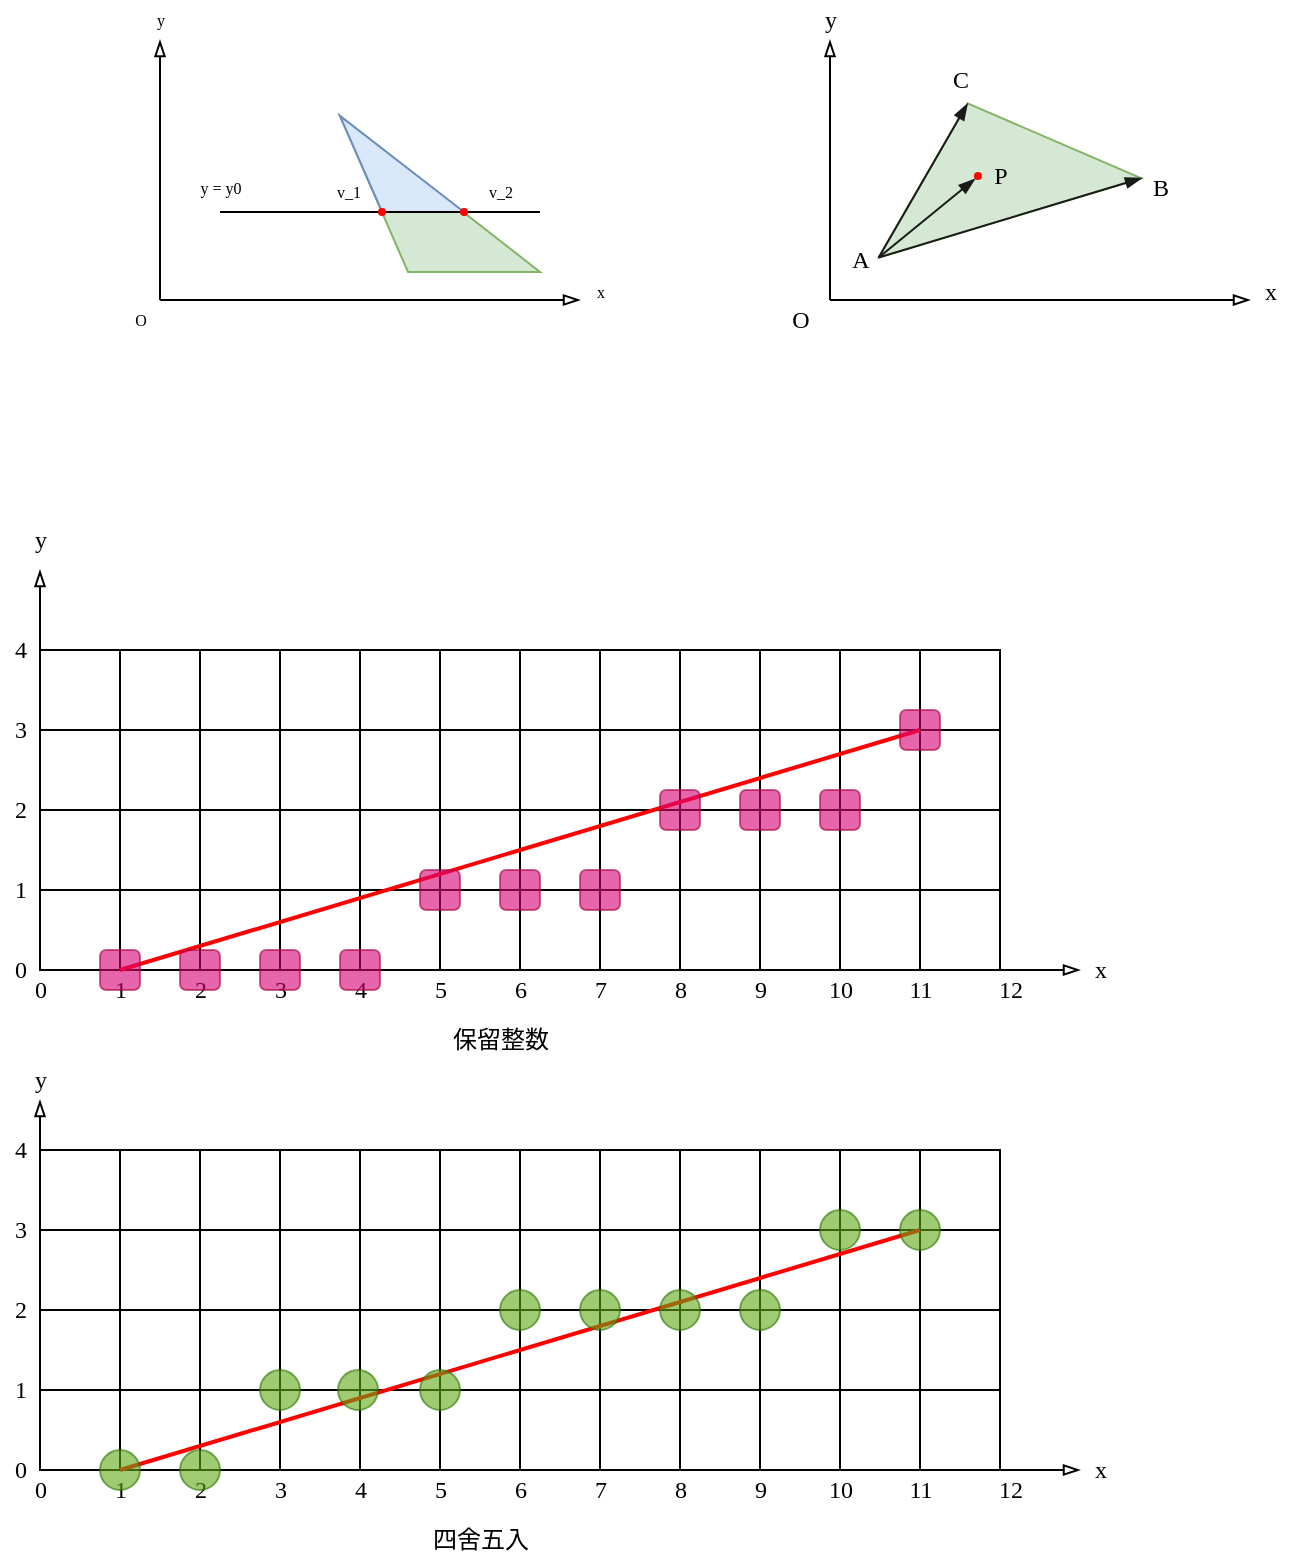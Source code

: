 <mxfile version="14.1.8" type="device" pages="2"><diagram id="iIREDCOypyTF5KgDYUrz" name="第 1 页"><mxGraphModel dx="768" dy="482" grid="1" gridSize="10" guides="1" tooltips="1" connect="1" arrows="1" fold="1" page="1" pageScale="1" pageWidth="827" pageHeight="1169" math="0" shadow="0"><root><mxCell id="0"/><mxCell id="1" parent="0"/><mxCell id="meL81CKymh58Bztj-EX2-3" value="v_1" style="text;html=1;align=center;verticalAlign=middle;resizable=0;points=[];autosize=1;fontFamily=Lucida Console;fontSize=8;" parent="1" vertex="1"><mxGeometry x="239" y="335.96" width="30" height="20" as="geometry"/></mxCell><mxCell id="meL81CKymh58Bztj-EX2-4" value="v_2" style="text;html=1;align=center;verticalAlign=middle;resizable=0;points=[];autosize=1;fontFamily=Lucida Console;fontSize=8;" parent="1" vertex="1"><mxGeometry x="315" y="335.96" width="30" height="20" as="geometry"/></mxCell><mxCell id="meL81CKymh58Bztj-EX2-5" value="y = y0" style="text;html=1;align=center;verticalAlign=middle;resizable=0;points=[];autosize=1;fontFamily=Lucida Console;fontSize=8;" parent="1" vertex="1"><mxGeometry x="170" y="333.96" width="40" height="20" as="geometry"/></mxCell><mxCell id="meL81CKymh58Bztj-EX2-6" value="" style="endArrow=blockThin;html=1;fontFamily=Lucida Console;endFill=0;" parent="1" edge="1"><mxGeometry width="50" height="50" relative="1" as="geometry"><mxPoint x="160" y="400" as="sourcePoint"/><mxPoint x="160" y="270" as="targetPoint"/></mxGeometry></mxCell><mxCell id="meL81CKymh58Bztj-EX2-7" value="" style="endArrow=blockThin;html=1;fontFamily=Lucida Console;endFill=0;" parent="1" edge="1"><mxGeometry width="50" height="50" relative="1" as="geometry"><mxPoint x="160" y="400" as="sourcePoint"/><mxPoint x="370" y="400" as="targetPoint"/></mxGeometry></mxCell><mxCell id="meL81CKymh58Bztj-EX2-8" value="x" style="text;html=1;align=center;verticalAlign=middle;resizable=0;points=[];autosize=1;fontFamily=Lucida Console;fontSize=8;" parent="1" vertex="1"><mxGeometry x="370" y="385.96" width="20" height="20" as="geometry"/></mxCell><mxCell id="meL81CKymh58Bztj-EX2-9" value="y" style="text;html=1;align=center;verticalAlign=middle;resizable=0;points=[];autosize=1;fontFamily=Lucida Console;fontSize=8;" parent="1" vertex="1"><mxGeometry x="150" y="250" width="20" height="20" as="geometry"/></mxCell><mxCell id="meL81CKymh58Bztj-EX2-10" value="O" style="text;html=1;align=center;verticalAlign=middle;resizable=0;points=[];autosize=1;fontFamily=Lucida Console;fontSize=8;" parent="1" vertex="1"><mxGeometry x="140" y="400" width="20" height="20" as="geometry"/></mxCell><mxCell id="meL81CKymh58Bztj-EX2-15" value="" style="verticalLabelPosition=bottom;verticalAlign=top;html=1;shape=mxgraph.basic.obtuse_triangle;dx=0.34;fillColor=#d5e8d4;fontFamily=Lucida Console;strokeColor=#82b366;" parent="1" vertex="1"><mxGeometry x="250" y="307.96" width="100" height="78" as="geometry"/></mxCell><mxCell id="meL81CKymh58Bztj-EX2-14" value="" style="verticalLabelPosition=bottom;verticalAlign=top;html=1;shape=mxgraph.basic.obtuse_triangle;dx=0.34;fillColor=#dae8fc;fontFamily=Lucida Console;strokeColor=#6c8ebf;" parent="1" vertex="1"><mxGeometry x="250" y="307.96" width="62" height="48" as="geometry"/></mxCell><mxCell id="meL81CKymh58Bztj-EX2-2" value="" style="endArrow=none;html=1;fontFamily=Lucida Console;" parent="1" edge="1"><mxGeometry width="50" height="50" relative="1" as="geometry"><mxPoint x="190" y="355.96" as="sourcePoint"/><mxPoint x="350" y="355.96" as="targetPoint"/></mxGeometry></mxCell><mxCell id="meL81CKymh58Bztj-EX2-11" value="" style="ellipse;whiteSpace=wrap;html=1;aspect=fixed;fontFamily=Lucida Console;strokeColor=none;fillColor=#FF0000;" parent="1" vertex="1"><mxGeometry x="269" y="353.96" width="4" height="4" as="geometry"/></mxCell><mxCell id="meL81CKymh58Bztj-EX2-13" value="" style="ellipse;whiteSpace=wrap;html=1;aspect=fixed;fontFamily=Lucida Console;strokeColor=none;fillColor=#FF0000;" parent="1" vertex="1"><mxGeometry x="310" y="353.96" width="4" height="4" as="geometry"/></mxCell><mxCell id="meL81CKymh58Bztj-EX2-17" value="" style="rounded=0;whiteSpace=wrap;html=1;fontFamily=Lucida Console;fontSize=8;" parent="1" vertex="1"><mxGeometry x="180" y="575" width="40" height="40" as="geometry"/></mxCell><mxCell id="meL81CKymh58Bztj-EX2-18" value="" style="rounded=0;whiteSpace=wrap;html=1;fontFamily=Lucida Console;fontSize=8;" parent="1" vertex="1"><mxGeometry x="220" y="575" width="40" height="40" as="geometry"/></mxCell><mxCell id="meL81CKymh58Bztj-EX2-19" value="" style="rounded=0;whiteSpace=wrap;html=1;fontFamily=Lucida Console;fontSize=8;" parent="1" vertex="1"><mxGeometry x="260" y="575" width="40" height="40" as="geometry"/></mxCell><mxCell id="meL81CKymh58Bztj-EX2-20" value="" style="rounded=0;whiteSpace=wrap;html=1;fontFamily=Lucida Console;fontSize=8;" parent="1" vertex="1"><mxGeometry x="300" y="575" width="40" height="40" as="geometry"/></mxCell><mxCell id="meL81CKymh58Bztj-EX2-21" value="" style="rounded=0;whiteSpace=wrap;html=1;fontFamily=Lucida Console;fontSize=8;" parent="1" vertex="1"><mxGeometry x="180" y="615" width="40" height="40" as="geometry"/></mxCell><mxCell id="meL81CKymh58Bztj-EX2-22" value="" style="rounded=0;whiteSpace=wrap;html=1;fontFamily=Lucida Console;fontSize=8;" parent="1" vertex="1"><mxGeometry x="220" y="615" width="40" height="40" as="geometry"/></mxCell><mxCell id="meL81CKymh58Bztj-EX2-23" value="" style="rounded=0;whiteSpace=wrap;html=1;fontFamily=Lucida Console;fontSize=8;" parent="1" vertex="1"><mxGeometry x="260" y="615" width="40" height="40" as="geometry"/></mxCell><mxCell id="meL81CKymh58Bztj-EX2-24" value="" style="rounded=0;whiteSpace=wrap;html=1;fontFamily=Lucida Console;fontSize=8;" parent="1" vertex="1"><mxGeometry x="300" y="615" width="40" height="40" as="geometry"/></mxCell><mxCell id="meL81CKymh58Bztj-EX2-25" value="" style="rounded=0;whiteSpace=wrap;html=1;fontFamily=Lucida Console;fontSize=8;" parent="1" vertex="1"><mxGeometry x="340" y="575" width="40" height="40" as="geometry"/></mxCell><mxCell id="meL81CKymh58Bztj-EX2-26" value="" style="rounded=0;whiteSpace=wrap;html=1;fontFamily=Lucida Console;fontSize=8;" parent="1" vertex="1"><mxGeometry x="380" y="575" width="40" height="40" as="geometry"/></mxCell><mxCell id="meL81CKymh58Bztj-EX2-27" value="" style="rounded=0;whiteSpace=wrap;html=1;fontFamily=Lucida Console;fontSize=8;" parent="1" vertex="1"><mxGeometry x="420" y="575" width="40" height="40" as="geometry"/></mxCell><mxCell id="meL81CKymh58Bztj-EX2-28" value="" style="rounded=0;whiteSpace=wrap;html=1;fontFamily=Lucida Console;fontSize=8;" parent="1" vertex="1"><mxGeometry x="460" y="575" width="40" height="40" as="geometry"/></mxCell><mxCell id="meL81CKymh58Bztj-EX2-29" value="" style="rounded=0;whiteSpace=wrap;html=1;fontFamily=Lucida Console;fontSize=8;" parent="1" vertex="1"><mxGeometry x="340" y="615" width="40" height="40" as="geometry"/></mxCell><mxCell id="meL81CKymh58Bztj-EX2-30" value="" style="rounded=0;whiteSpace=wrap;html=1;fontFamily=Lucida Console;fontSize=8;" parent="1" vertex="1"><mxGeometry x="380" y="615" width="40" height="40" as="geometry"/></mxCell><mxCell id="meL81CKymh58Bztj-EX2-31" value="" style="rounded=0;whiteSpace=wrap;html=1;fontFamily=Lucida Console;fontSize=8;" parent="1" vertex="1"><mxGeometry x="420" y="615" width="40" height="40" as="geometry"/></mxCell><mxCell id="meL81CKymh58Bztj-EX2-32" value="" style="rounded=0;whiteSpace=wrap;html=1;fontFamily=Lucida Console;fontSize=8;" parent="1" vertex="1"><mxGeometry x="460" y="615" width="40" height="40" as="geometry"/></mxCell><mxCell id="meL81CKymh58Bztj-EX2-33" value="" style="rounded=0;whiteSpace=wrap;html=1;fontFamily=Lucida Console;fontSize=8;" parent="1" vertex="1"><mxGeometry x="180" y="655" width="40" height="40" as="geometry"/></mxCell><mxCell id="meL81CKymh58Bztj-EX2-34" value="" style="rounded=0;whiteSpace=wrap;html=1;fontFamily=Lucida Console;fontSize=8;" parent="1" vertex="1"><mxGeometry x="220" y="655" width="40" height="40" as="geometry"/></mxCell><mxCell id="meL81CKymh58Bztj-EX2-35" value="" style="rounded=0;whiteSpace=wrap;html=1;fontFamily=Lucida Console;fontSize=8;" parent="1" vertex="1"><mxGeometry x="260" y="655" width="40" height="40" as="geometry"/></mxCell><mxCell id="meL81CKymh58Bztj-EX2-36" value="" style="rounded=0;whiteSpace=wrap;html=1;fontFamily=Lucida Console;fontSize=8;" parent="1" vertex="1"><mxGeometry x="300" y="655" width="40" height="40" as="geometry"/></mxCell><mxCell id="meL81CKymh58Bztj-EX2-37" value="" style="rounded=0;whiteSpace=wrap;html=1;fontFamily=Lucida Console;fontSize=8;direction=south;" parent="1" vertex="1"><mxGeometry x="180" y="695" width="40" height="40" as="geometry"/></mxCell><mxCell id="meL81CKymh58Bztj-EX2-38" value="" style="rounded=0;whiteSpace=wrap;html=1;fontFamily=Lucida Console;fontSize=8;" parent="1" vertex="1"><mxGeometry x="220" y="695" width="40" height="40" as="geometry"/></mxCell><mxCell id="meL81CKymh58Bztj-EX2-39" value="" style="rounded=0;whiteSpace=wrap;html=1;fontFamily=Lucida Console;fontSize=8;" parent="1" vertex="1"><mxGeometry x="260" y="695" width="40" height="40" as="geometry"/></mxCell><mxCell id="meL81CKymh58Bztj-EX2-40" value="" style="rounded=0;whiteSpace=wrap;html=1;fontFamily=Lucida Console;fontSize=8;" parent="1" vertex="1"><mxGeometry x="300" y="695" width="40" height="40" as="geometry"/></mxCell><mxCell id="meL81CKymh58Bztj-EX2-41" value="" style="rounded=0;whiteSpace=wrap;html=1;fontFamily=Lucida Console;fontSize=8;" parent="1" vertex="1"><mxGeometry x="340" y="655" width="40" height="40" as="geometry"/></mxCell><mxCell id="meL81CKymh58Bztj-EX2-42" value="" style="rounded=0;whiteSpace=wrap;html=1;fontFamily=Lucida Console;fontSize=8;" parent="1" vertex="1"><mxGeometry x="380" y="655" width="40" height="40" as="geometry"/></mxCell><mxCell id="meL81CKymh58Bztj-EX2-43" value="" style="rounded=0;whiteSpace=wrap;html=1;fontFamily=Lucida Console;fontSize=8;" parent="1" vertex="1"><mxGeometry x="420" y="655" width="40" height="40" as="geometry"/></mxCell><mxCell id="meL81CKymh58Bztj-EX2-44" value="" style="rounded=0;whiteSpace=wrap;html=1;fontFamily=Lucida Console;fontSize=8;" parent="1" vertex="1"><mxGeometry x="460" y="655" width="40" height="40" as="geometry"/></mxCell><mxCell id="meL81CKymh58Bztj-EX2-45" value="" style="rounded=0;whiteSpace=wrap;html=1;fontFamily=Lucida Console;fontSize=8;" parent="1" vertex="1"><mxGeometry x="340" y="695" width="40" height="40" as="geometry"/></mxCell><mxCell id="meL81CKymh58Bztj-EX2-46" value="" style="rounded=0;whiteSpace=wrap;html=1;fontFamily=Lucida Console;fontSize=8;" parent="1" vertex="1"><mxGeometry x="380" y="695" width="40" height="40" as="geometry"/></mxCell><mxCell id="meL81CKymh58Bztj-EX2-47" value="" style="rounded=0;whiteSpace=wrap;html=1;fontFamily=Lucida Console;fontSize=8;" parent="1" vertex="1"><mxGeometry x="420" y="695" width="40" height="40" as="geometry"/></mxCell><mxCell id="meL81CKymh58Bztj-EX2-48" value="" style="rounded=0;whiteSpace=wrap;html=1;fontFamily=Lucida Console;fontSize=8;" parent="1" vertex="1"><mxGeometry x="460" y="695" width="40" height="40" as="geometry"/></mxCell><mxCell id="meL81CKymh58Bztj-EX2-49" value="" style="rounded=0;whiteSpace=wrap;html=1;fontFamily=Lucida Console;fontSize=8;" parent="1" vertex="1"><mxGeometry x="100" y="575" width="40" height="40" as="geometry"/></mxCell><mxCell id="meL81CKymh58Bztj-EX2-50" value="" style="rounded=0;whiteSpace=wrap;html=1;fontFamily=Lucida Console;fontSize=8;" parent="1" vertex="1"><mxGeometry x="140" y="575" width="40" height="40" as="geometry"/></mxCell><mxCell id="meL81CKymh58Bztj-EX2-51" value="" style="rounded=0;whiteSpace=wrap;html=1;fontFamily=Lucida Console;fontSize=8;" parent="1" vertex="1"><mxGeometry x="100" y="615" width="40" height="40" as="geometry"/></mxCell><mxCell id="meL81CKymh58Bztj-EX2-52" value="" style="rounded=0;whiteSpace=wrap;html=1;fontFamily=Lucida Console;fontSize=8;" parent="1" vertex="1"><mxGeometry x="140" y="615" width="40" height="40" as="geometry"/></mxCell><mxCell id="meL81CKymh58Bztj-EX2-53" value="" style="rounded=0;whiteSpace=wrap;html=1;fontFamily=Lucida Console;fontSize=8;" parent="1" vertex="1"><mxGeometry x="100" y="655" width="40" height="40" as="geometry"/></mxCell><mxCell id="meL81CKymh58Bztj-EX2-54" value="" style="rounded=0;whiteSpace=wrap;html=1;fontFamily=Lucida Console;fontSize=8;" parent="1" vertex="1"><mxGeometry x="140" y="655" width="40" height="40" as="geometry"/></mxCell><mxCell id="meL81CKymh58Bztj-EX2-55" value="" style="rounded=0;whiteSpace=wrap;html=1;fontFamily=Lucida Console;fontSize=8;" parent="1" vertex="1"><mxGeometry x="100" y="695" width="40" height="40" as="geometry"/></mxCell><mxCell id="meL81CKymh58Bztj-EX2-56" value="" style="rounded=0;whiteSpace=wrap;html=1;fontFamily=Lucida Console;fontSize=8;" parent="1" vertex="1"><mxGeometry x="140" y="695" width="40" height="40" as="geometry"/></mxCell><mxCell id="meL81CKymh58Bztj-EX2-57" value="" style="rounded=0;whiteSpace=wrap;html=1;fontFamily=Lucida Console;fontSize=8;" parent="1" vertex="1"><mxGeometry x="500" y="575" width="40" height="40" as="geometry"/></mxCell><mxCell id="meL81CKymh58Bztj-EX2-58" value="" style="rounded=0;whiteSpace=wrap;html=1;fontFamily=Lucida Console;fontSize=8;" parent="1" vertex="1"><mxGeometry x="540" y="575" width="40" height="40" as="geometry"/></mxCell><mxCell id="meL81CKymh58Bztj-EX2-59" value="" style="rounded=0;whiteSpace=wrap;html=1;fontFamily=Lucida Console;fontSize=8;" parent="1" vertex="1"><mxGeometry x="500" y="615" width="40" height="40" as="geometry"/></mxCell><mxCell id="meL81CKymh58Bztj-EX2-60" value="" style="rounded=0;whiteSpace=wrap;html=1;fontFamily=Lucida Console;fontSize=8;" parent="1" vertex="1"><mxGeometry x="540" y="615" width="40" height="40" as="geometry"/></mxCell><mxCell id="meL81CKymh58Bztj-EX2-61" value="" style="rounded=0;whiteSpace=wrap;html=1;fontFamily=Lucida Console;fontSize=8;" parent="1" vertex="1"><mxGeometry x="500" y="655" width="40" height="40" as="geometry"/></mxCell><mxCell id="meL81CKymh58Bztj-EX2-62" value="" style="rounded=0;whiteSpace=wrap;html=1;fontFamily=Lucida Console;fontSize=8;" parent="1" vertex="1"><mxGeometry x="540" y="655" width="40" height="40" as="geometry"/></mxCell><mxCell id="meL81CKymh58Bztj-EX2-63" value="" style="rounded=0;whiteSpace=wrap;html=1;fontFamily=Lucida Console;fontSize=8;" parent="1" vertex="1"><mxGeometry x="500" y="695" width="40" height="40" as="geometry"/></mxCell><mxCell id="meL81CKymh58Bztj-EX2-64" value="" style="rounded=0;whiteSpace=wrap;html=1;fontFamily=Lucida Console;fontSize=8;" parent="1" vertex="1"><mxGeometry x="540" y="695" width="40" height="40" as="geometry"/></mxCell><mxCell id="meL81CKymh58Bztj-EX2-16" value="" style="endArrow=none;html=1;fontFamily=Lucida Console;fontSize=8;exitX=0;exitY=1;exitDx=0;exitDy=0;entryX=1;entryY=1;entryDx=0;entryDy=0;strokeColor=#FF0000;strokeWidth=2;" parent="1" source="meL81CKymh58Bztj-EX2-56" target="meL81CKymh58Bztj-EX2-57" edge="1"><mxGeometry width="50" height="50" relative="1" as="geometry"><mxPoint x="150" y="705" as="sourcePoint"/><mxPoint x="527" y="605" as="targetPoint"/></mxGeometry></mxCell><mxCell id="meL81CKymh58Bztj-EX2-65" value="" style="endArrow=blockThin;html=1;fontFamily=Lucida Console;fontSize=8;exitX=0;exitY=1;exitDx=0;exitDy=0;endFill=0;" parent="1" source="meL81CKymh58Bztj-EX2-64" edge="1"><mxGeometry width="50" height="50" relative="1" as="geometry"><mxPoint x="560" y="775" as="sourcePoint"/><mxPoint x="620" y="735" as="targetPoint"/></mxGeometry></mxCell><mxCell id="meL81CKymh58Bztj-EX2-66" value="" style="endArrow=blockThin;html=1;fontFamily=Lucida Console;fontSize=8;exitX=0;exitY=0;exitDx=0;exitDy=0;endFill=0;" parent="1" source="meL81CKymh58Bztj-EX2-51" edge="1"><mxGeometry width="50" height="50" relative="1" as="geometry"><mxPoint x="50" y="495" as="sourcePoint"/><mxPoint x="100" y="535" as="targetPoint"/></mxGeometry></mxCell><mxCell id="meL81CKymh58Bztj-EX2-67" value="x" style="text;html=1;align=center;verticalAlign=middle;resizable=0;points=[];autosize=1;fontSize=12;fontFamily=Lucida Console;" parent="1" vertex="1"><mxGeometry x="620" y="725" width="20" height="20" as="geometry"/></mxCell><mxCell id="meL81CKymh58Bztj-EX2-68" value="y" style="text;html=1;align=center;verticalAlign=middle;resizable=0;points=[];autosize=1;fontSize=12;fontFamily=Lucida Console;" parent="1" vertex="1"><mxGeometry x="90" y="510" width="20" height="20" as="geometry"/></mxCell><mxCell id="meL81CKymh58Bztj-EX2-70" value="0" style="text;html=1;align=center;verticalAlign=middle;resizable=0;points=[];autosize=1;fontSize=12;fontFamily=Lucida Console;" parent="1" vertex="1"><mxGeometry x="80" y="725" width="20" height="20" as="geometry"/></mxCell><mxCell id="meL81CKymh58Bztj-EX2-71" value="1" style="text;html=1;align=center;verticalAlign=middle;resizable=0;points=[];autosize=1;fontSize=12;fontFamily=Lucida Console;" parent="1" vertex="1"><mxGeometry x="80" y="685" width="20" height="20" as="geometry"/></mxCell><mxCell id="meL81CKymh58Bztj-EX2-72" value="2" style="text;html=1;align=center;verticalAlign=middle;resizable=0;points=[];autosize=1;fontSize=12;fontFamily=Lucida Console;" parent="1" vertex="1"><mxGeometry x="80" y="645" width="20" height="20" as="geometry"/></mxCell><mxCell id="meL81CKymh58Bztj-EX2-73" value="3" style="text;html=1;align=center;verticalAlign=middle;resizable=0;points=[];autosize=1;fontSize=12;fontFamily=Lucida Console;" parent="1" vertex="1"><mxGeometry x="80" y="605" width="20" height="20" as="geometry"/></mxCell><mxCell id="meL81CKymh58Bztj-EX2-74" value="0" style="text;html=1;align=center;verticalAlign=middle;resizable=0;points=[];autosize=1;fontSize=12;fontFamily=Lucida Console;" parent="1" vertex="1"><mxGeometry x="90" y="735" width="20" height="20" as="geometry"/></mxCell><mxCell id="meL81CKymh58Bztj-EX2-75" value="1" style="text;html=1;align=center;verticalAlign=middle;resizable=0;points=[];autosize=1;fontSize=12;fontFamily=Lucida Console;" parent="1" vertex="1"><mxGeometry x="130" y="735" width="20" height="20" as="geometry"/></mxCell><mxCell id="meL81CKymh58Bztj-EX2-76" value="2" style="text;html=1;align=center;verticalAlign=middle;resizable=0;points=[];autosize=1;fontSize=12;fontFamily=Lucida Console;" parent="1" vertex="1"><mxGeometry x="170" y="735" width="20" height="20" as="geometry"/></mxCell><mxCell id="meL81CKymh58Bztj-EX2-77" value="3" style="text;html=1;align=center;verticalAlign=middle;resizable=0;points=[];autosize=1;fontSize=12;fontFamily=Lucida Console;" parent="1" vertex="1"><mxGeometry x="210" y="735" width="20" height="20" as="geometry"/></mxCell><mxCell id="meL81CKymh58Bztj-EX2-78" value="4" style="text;html=1;align=center;verticalAlign=middle;resizable=0;points=[];autosize=1;fontSize=12;fontFamily=Lucida Console;" parent="1" vertex="1"><mxGeometry x="250" y="735" width="20" height="20" as="geometry"/></mxCell><mxCell id="meL81CKymh58Bztj-EX2-79" value="5" style="text;html=1;align=center;verticalAlign=middle;resizable=0;points=[];autosize=1;fontSize=12;fontFamily=Lucida Console;" parent="1" vertex="1"><mxGeometry x="290" y="735" width="20" height="20" as="geometry"/></mxCell><mxCell id="meL81CKymh58Bztj-EX2-80" value="6" style="text;html=1;align=center;verticalAlign=middle;resizable=0;points=[];autosize=1;fontSize=12;fontFamily=Lucida Console;" parent="1" vertex="1"><mxGeometry x="330" y="735" width="20" height="20" as="geometry"/></mxCell><mxCell id="meL81CKymh58Bztj-EX2-81" value="7" style="text;html=1;align=center;verticalAlign=middle;resizable=0;points=[];autosize=1;fontSize=12;fontFamily=Lucida Console;" parent="1" vertex="1"><mxGeometry x="370" y="735" width="20" height="20" as="geometry"/></mxCell><mxCell id="meL81CKymh58Bztj-EX2-82" value="8" style="text;html=1;align=center;verticalAlign=middle;resizable=0;points=[];autosize=1;fontSize=12;fontFamily=Lucida Console;" parent="1" vertex="1"><mxGeometry x="410" y="735" width="20" height="20" as="geometry"/></mxCell><mxCell id="meL81CKymh58Bztj-EX2-83" value="9" style="text;html=1;align=center;verticalAlign=middle;resizable=0;points=[];autosize=1;fontSize=12;fontFamily=Lucida Console;" parent="1" vertex="1"><mxGeometry x="450" y="735" width="20" height="20" as="geometry"/></mxCell><mxCell id="meL81CKymh58Bztj-EX2-84" value="10" style="text;html=1;align=center;verticalAlign=middle;resizable=0;points=[];autosize=1;fontSize=12;fontFamily=Lucida Console;" parent="1" vertex="1"><mxGeometry x="485" y="735" width="30" height="20" as="geometry"/></mxCell><mxCell id="meL81CKymh58Bztj-EX2-85" value="11" style="text;html=1;align=center;verticalAlign=middle;resizable=0;points=[];autosize=1;fontSize=12;fontFamily=Lucida Console;" parent="1" vertex="1"><mxGeometry x="525" y="735" width="30" height="20" as="geometry"/></mxCell><mxCell id="meL81CKymh58Bztj-EX2-86" value="4" style="text;html=1;align=center;verticalAlign=middle;resizable=0;points=[];autosize=1;fontSize=12;fontFamily=Lucida Console;" parent="1" vertex="1"><mxGeometry x="80" y="565" width="20" height="20" as="geometry"/></mxCell><mxCell id="meL81CKymh58Bztj-EX2-87" value="12" style="text;html=1;align=center;verticalAlign=middle;resizable=0;points=[];autosize=1;fontSize=12;fontFamily=Lucida Console;" parent="1" vertex="1"><mxGeometry x="570" y="735" width="30" height="20" as="geometry"/></mxCell><mxCell id="meL81CKymh58Bztj-EX2-88" value="" style="rounded=1;whiteSpace=wrap;html=1;fontFamily=Lucida Console;fontSize=12;strokeColor=#A50040;fillColor=#d80073;opacity=60;fontColor=#ffffff;" parent="1" vertex="1"><mxGeometry x="130" y="725" width="20" height="20" as="geometry"/></mxCell><mxCell id="meL81CKymh58Bztj-EX2-90" value="" style="rounded=1;whiteSpace=wrap;html=1;fontFamily=Lucida Console;fontSize=12;strokeColor=#A50040;fillColor=#d80073;opacity=60;fontColor=#ffffff;" parent="1" vertex="1"><mxGeometry x="170" y="725" width="20" height="20" as="geometry"/></mxCell><mxCell id="meL81CKymh58Bztj-EX2-91" value="" style="rounded=1;whiteSpace=wrap;html=1;fontFamily=Lucida Console;fontSize=12;strokeColor=#A50040;fillColor=#d80073;opacity=60;fontColor=#ffffff;" parent="1" vertex="1"><mxGeometry x="210" y="725" width="20" height="20" as="geometry"/></mxCell><mxCell id="meL81CKymh58Bztj-EX2-92" value="" style="rounded=1;whiteSpace=wrap;html=1;fontFamily=Lucida Console;fontSize=12;strokeColor=#A50040;fillColor=#d80073;opacity=60;fontColor=#ffffff;" parent="1" vertex="1"><mxGeometry x="250" y="725" width="20" height="20" as="geometry"/></mxCell><mxCell id="meL81CKymh58Bztj-EX2-93" value="" style="rounded=1;whiteSpace=wrap;html=1;fontFamily=Lucida Console;fontSize=12;strokeColor=#A50040;fillColor=#d80073;opacity=60;fontColor=#ffffff;" parent="1" vertex="1"><mxGeometry x="290" y="685" width="20" height="20" as="geometry"/></mxCell><mxCell id="meL81CKymh58Bztj-EX2-94" value="" style="rounded=1;whiteSpace=wrap;html=1;fontFamily=Lucida Console;fontSize=12;strokeColor=#A50040;fillColor=#d80073;opacity=60;fontColor=#ffffff;" parent="1" vertex="1"><mxGeometry x="330" y="685" width="20" height="20" as="geometry"/></mxCell><mxCell id="meL81CKymh58Bztj-EX2-95" value="" style="rounded=1;whiteSpace=wrap;html=1;fontFamily=Lucida Console;fontSize=12;strokeColor=#A50040;fillColor=#d80073;opacity=60;fontColor=#ffffff;" parent="1" vertex="1"><mxGeometry x="370" y="685" width="20" height="20" as="geometry"/></mxCell><mxCell id="meL81CKymh58Bztj-EX2-96" value="" style="rounded=1;whiteSpace=wrap;html=1;fontFamily=Lucida Console;fontSize=12;strokeColor=#A50040;fillColor=#d80073;opacity=60;fontColor=#ffffff;" parent="1" vertex="1"><mxGeometry x="410" y="645" width="20" height="20" as="geometry"/></mxCell><mxCell id="meL81CKymh58Bztj-EX2-99" value="" style="rounded=1;whiteSpace=wrap;html=1;fontFamily=Lucida Console;fontSize=12;strokeColor=#A50040;fillColor=#d80073;opacity=60;fontColor=#ffffff;" parent="1" vertex="1"><mxGeometry x="450" y="645" width="20" height="20" as="geometry"/></mxCell><mxCell id="meL81CKymh58Bztj-EX2-100" value="" style="rounded=1;whiteSpace=wrap;html=1;fontFamily=Lucida Console;fontSize=12;strokeColor=#A50040;fillColor=#d80073;opacity=60;fontColor=#ffffff;" parent="1" vertex="1"><mxGeometry x="490" y="645" width="20" height="20" as="geometry"/></mxCell><mxCell id="meL81CKymh58Bztj-EX2-101" value="" style="rounded=1;whiteSpace=wrap;html=1;fontFamily=Lucida Console;fontSize=12;strokeColor=#A50040;fillColor=#d80073;opacity=60;fontColor=#ffffff;" parent="1" vertex="1"><mxGeometry x="530" y="605" width="20" height="20" as="geometry"/></mxCell><mxCell id="N-dq6pMKJvXi1fBO7ZyM-47" value="" style="rounded=0;whiteSpace=wrap;html=1;fontFamily=Lucida Console;fontSize=8;" parent="1" vertex="1"><mxGeometry x="180" y="825" width="40" height="40" as="geometry"/></mxCell><mxCell id="N-dq6pMKJvXi1fBO7ZyM-48" value="" style="rounded=0;whiteSpace=wrap;html=1;fontFamily=Lucida Console;fontSize=8;" parent="1" vertex="1"><mxGeometry x="220" y="825" width="40" height="40" as="geometry"/></mxCell><mxCell id="N-dq6pMKJvXi1fBO7ZyM-49" value="" style="rounded=0;whiteSpace=wrap;html=1;fontFamily=Lucida Console;fontSize=8;" parent="1" vertex="1"><mxGeometry x="260" y="825" width="40" height="40" as="geometry"/></mxCell><mxCell id="N-dq6pMKJvXi1fBO7ZyM-50" value="" style="rounded=0;whiteSpace=wrap;html=1;fontFamily=Lucida Console;fontSize=8;" parent="1" vertex="1"><mxGeometry x="300" y="825" width="40" height="40" as="geometry"/></mxCell><mxCell id="N-dq6pMKJvXi1fBO7ZyM-51" value="" style="rounded=0;whiteSpace=wrap;html=1;fontFamily=Lucida Console;fontSize=8;" parent="1" vertex="1"><mxGeometry x="180" y="865" width="40" height="40" as="geometry"/></mxCell><mxCell id="N-dq6pMKJvXi1fBO7ZyM-52" value="" style="rounded=0;whiteSpace=wrap;html=1;fontFamily=Lucida Console;fontSize=8;" parent="1" vertex="1"><mxGeometry x="220" y="865" width="40" height="40" as="geometry"/></mxCell><mxCell id="N-dq6pMKJvXi1fBO7ZyM-53" value="" style="rounded=0;whiteSpace=wrap;html=1;fontFamily=Lucida Console;fontSize=8;" parent="1" vertex="1"><mxGeometry x="260" y="865" width="40" height="40" as="geometry"/></mxCell><mxCell id="N-dq6pMKJvXi1fBO7ZyM-54" value="" style="rounded=0;whiteSpace=wrap;html=1;fontFamily=Lucida Console;fontSize=8;" parent="1" vertex="1"><mxGeometry x="300" y="865" width="40" height="40" as="geometry"/></mxCell><mxCell id="N-dq6pMKJvXi1fBO7ZyM-55" value="" style="rounded=0;whiteSpace=wrap;html=1;fontFamily=Lucida Console;fontSize=8;" parent="1" vertex="1"><mxGeometry x="340" y="825" width="40" height="40" as="geometry"/></mxCell><mxCell id="N-dq6pMKJvXi1fBO7ZyM-56" value="" style="rounded=0;whiteSpace=wrap;html=1;fontFamily=Lucida Console;fontSize=8;" parent="1" vertex="1"><mxGeometry x="380" y="825" width="40" height="40" as="geometry"/></mxCell><mxCell id="N-dq6pMKJvXi1fBO7ZyM-57" value="" style="rounded=0;whiteSpace=wrap;html=1;fontFamily=Lucida Console;fontSize=8;" parent="1" vertex="1"><mxGeometry x="420" y="825" width="40" height="40" as="geometry"/></mxCell><mxCell id="N-dq6pMKJvXi1fBO7ZyM-58" value="" style="rounded=0;whiteSpace=wrap;html=1;fontFamily=Lucida Console;fontSize=8;" parent="1" vertex="1"><mxGeometry x="460" y="825" width="40" height="40" as="geometry"/></mxCell><mxCell id="N-dq6pMKJvXi1fBO7ZyM-59" value="" style="rounded=0;whiteSpace=wrap;html=1;fontFamily=Lucida Console;fontSize=8;" parent="1" vertex="1"><mxGeometry x="340" y="865" width="40" height="40" as="geometry"/></mxCell><mxCell id="N-dq6pMKJvXi1fBO7ZyM-60" value="" style="rounded=0;whiteSpace=wrap;html=1;fontFamily=Lucida Console;fontSize=8;" parent="1" vertex="1"><mxGeometry x="380" y="865" width="40" height="40" as="geometry"/></mxCell><mxCell id="N-dq6pMKJvXi1fBO7ZyM-61" value="" style="rounded=0;whiteSpace=wrap;html=1;fontFamily=Lucida Console;fontSize=8;" parent="1" vertex="1"><mxGeometry x="420" y="865" width="40" height="40" as="geometry"/></mxCell><mxCell id="N-dq6pMKJvXi1fBO7ZyM-62" value="" style="rounded=0;whiteSpace=wrap;html=1;fontFamily=Lucida Console;fontSize=8;" parent="1" vertex="1"><mxGeometry x="460" y="865" width="40" height="40" as="geometry"/></mxCell><mxCell id="N-dq6pMKJvXi1fBO7ZyM-63" value="" style="rounded=0;whiteSpace=wrap;html=1;fontFamily=Lucida Console;fontSize=8;" parent="1" vertex="1"><mxGeometry x="180" y="905" width="40" height="40" as="geometry"/></mxCell><mxCell id="N-dq6pMKJvXi1fBO7ZyM-64" value="" style="rounded=0;whiteSpace=wrap;html=1;fontFamily=Lucida Console;fontSize=8;" parent="1" vertex="1"><mxGeometry x="220" y="905" width="40" height="40" as="geometry"/></mxCell><mxCell id="N-dq6pMKJvXi1fBO7ZyM-65" value="" style="rounded=0;whiteSpace=wrap;html=1;fontFamily=Lucida Console;fontSize=8;" parent="1" vertex="1"><mxGeometry x="260" y="905" width="40" height="40" as="geometry"/></mxCell><mxCell id="N-dq6pMKJvXi1fBO7ZyM-66" value="" style="rounded=0;whiteSpace=wrap;html=1;fontFamily=Lucida Console;fontSize=8;" parent="1" vertex="1"><mxGeometry x="300" y="905" width="40" height="40" as="geometry"/></mxCell><mxCell id="N-dq6pMKJvXi1fBO7ZyM-67" value="" style="rounded=0;whiteSpace=wrap;html=1;fontFamily=Lucida Console;fontSize=8;" parent="1" vertex="1"><mxGeometry x="180" y="945" width="40" height="40" as="geometry"/></mxCell><mxCell id="N-dq6pMKJvXi1fBO7ZyM-68" value="" style="rounded=0;whiteSpace=wrap;html=1;fontFamily=Lucida Console;fontSize=8;" parent="1" vertex="1"><mxGeometry x="220" y="945" width="40" height="40" as="geometry"/></mxCell><mxCell id="N-dq6pMKJvXi1fBO7ZyM-69" value="" style="rounded=0;whiteSpace=wrap;html=1;fontFamily=Lucida Console;fontSize=8;" parent="1" vertex="1"><mxGeometry x="260" y="945" width="40" height="40" as="geometry"/></mxCell><mxCell id="N-dq6pMKJvXi1fBO7ZyM-70" value="" style="rounded=0;whiteSpace=wrap;html=1;fontFamily=Lucida Console;fontSize=8;" parent="1" vertex="1"><mxGeometry x="300" y="945" width="40" height="40" as="geometry"/></mxCell><mxCell id="N-dq6pMKJvXi1fBO7ZyM-71" value="" style="rounded=0;whiteSpace=wrap;html=1;fontFamily=Lucida Console;fontSize=8;" parent="1" vertex="1"><mxGeometry x="340" y="905" width="40" height="40" as="geometry"/></mxCell><mxCell id="N-dq6pMKJvXi1fBO7ZyM-72" value="" style="rounded=0;whiteSpace=wrap;html=1;fontFamily=Lucida Console;fontSize=8;" parent="1" vertex="1"><mxGeometry x="380" y="905" width="40" height="40" as="geometry"/></mxCell><mxCell id="N-dq6pMKJvXi1fBO7ZyM-73" value="" style="rounded=0;whiteSpace=wrap;html=1;fontFamily=Lucida Console;fontSize=8;" parent="1" vertex="1"><mxGeometry x="420" y="905" width="40" height="40" as="geometry"/></mxCell><mxCell id="N-dq6pMKJvXi1fBO7ZyM-74" value="" style="rounded=0;whiteSpace=wrap;html=1;fontFamily=Lucida Console;fontSize=8;" parent="1" vertex="1"><mxGeometry x="460" y="905" width="40" height="40" as="geometry"/></mxCell><mxCell id="N-dq6pMKJvXi1fBO7ZyM-75" value="" style="rounded=0;whiteSpace=wrap;html=1;fontFamily=Lucida Console;fontSize=8;" parent="1" vertex="1"><mxGeometry x="340" y="945" width="40" height="40" as="geometry"/></mxCell><mxCell id="N-dq6pMKJvXi1fBO7ZyM-76" value="" style="rounded=0;whiteSpace=wrap;html=1;fontFamily=Lucida Console;fontSize=8;" parent="1" vertex="1"><mxGeometry x="380" y="945" width="40" height="40" as="geometry"/></mxCell><mxCell id="N-dq6pMKJvXi1fBO7ZyM-77" value="" style="rounded=0;whiteSpace=wrap;html=1;fontFamily=Lucida Console;fontSize=8;" parent="1" vertex="1"><mxGeometry x="420" y="945" width="40" height="40" as="geometry"/></mxCell><mxCell id="N-dq6pMKJvXi1fBO7ZyM-78" value="" style="rounded=0;whiteSpace=wrap;html=1;fontFamily=Lucida Console;fontSize=8;" parent="1" vertex="1"><mxGeometry x="460" y="945" width="40" height="40" as="geometry"/></mxCell><mxCell id="N-dq6pMKJvXi1fBO7ZyM-79" value="" style="rounded=0;whiteSpace=wrap;html=1;fontFamily=Lucida Console;fontSize=8;" parent="1" vertex="1"><mxGeometry x="100" y="825" width="40" height="40" as="geometry"/></mxCell><mxCell id="N-dq6pMKJvXi1fBO7ZyM-80" value="" style="rounded=0;whiteSpace=wrap;html=1;fontFamily=Lucida Console;fontSize=8;" parent="1" vertex="1"><mxGeometry x="140" y="825" width="40" height="40" as="geometry"/></mxCell><mxCell id="N-dq6pMKJvXi1fBO7ZyM-81" value="" style="rounded=0;whiteSpace=wrap;html=1;fontFamily=Lucida Console;fontSize=8;" parent="1" vertex="1"><mxGeometry x="100" y="865" width="40" height="40" as="geometry"/></mxCell><mxCell id="N-dq6pMKJvXi1fBO7ZyM-82" value="" style="rounded=0;whiteSpace=wrap;html=1;fontFamily=Lucida Console;fontSize=8;" parent="1" vertex="1"><mxGeometry x="140" y="865" width="40" height="40" as="geometry"/></mxCell><mxCell id="N-dq6pMKJvXi1fBO7ZyM-83" value="" style="rounded=0;whiteSpace=wrap;html=1;fontFamily=Lucida Console;fontSize=8;" parent="1" vertex="1"><mxGeometry x="100" y="905" width="40" height="40" as="geometry"/></mxCell><mxCell id="N-dq6pMKJvXi1fBO7ZyM-84" value="" style="rounded=0;whiteSpace=wrap;html=1;fontFamily=Lucida Console;fontSize=8;" parent="1" vertex="1"><mxGeometry x="140" y="905" width="40" height="40" as="geometry"/></mxCell><mxCell id="N-dq6pMKJvXi1fBO7ZyM-85" value="" style="rounded=0;whiteSpace=wrap;html=1;fontFamily=Lucida Console;fontSize=8;" parent="1" vertex="1"><mxGeometry x="100" y="945" width="40" height="40" as="geometry"/></mxCell><mxCell id="N-dq6pMKJvXi1fBO7ZyM-86" value="" style="rounded=0;whiteSpace=wrap;html=1;fontFamily=Lucida Console;fontSize=8;" parent="1" vertex="1"><mxGeometry x="140" y="945" width="40" height="40" as="geometry"/></mxCell><mxCell id="N-dq6pMKJvXi1fBO7ZyM-87" value="" style="rounded=0;whiteSpace=wrap;html=1;fontFamily=Lucida Console;fontSize=8;" parent="1" vertex="1"><mxGeometry x="500" y="825" width="40" height="40" as="geometry"/></mxCell><mxCell id="N-dq6pMKJvXi1fBO7ZyM-88" value="" style="rounded=0;whiteSpace=wrap;html=1;fontFamily=Lucida Console;fontSize=8;" parent="1" vertex="1"><mxGeometry x="540" y="825" width="40" height="40" as="geometry"/></mxCell><mxCell id="N-dq6pMKJvXi1fBO7ZyM-89" value="" style="rounded=0;whiteSpace=wrap;html=1;fontFamily=Lucida Console;fontSize=8;" parent="1" vertex="1"><mxGeometry x="500" y="865" width="40" height="40" as="geometry"/></mxCell><mxCell id="N-dq6pMKJvXi1fBO7ZyM-90" value="" style="rounded=0;whiteSpace=wrap;html=1;fontFamily=Lucida Console;fontSize=8;" parent="1" vertex="1"><mxGeometry x="540" y="865" width="40" height="40" as="geometry"/></mxCell><mxCell id="N-dq6pMKJvXi1fBO7ZyM-91" value="" style="rounded=0;whiteSpace=wrap;html=1;fontFamily=Lucida Console;fontSize=8;" parent="1" vertex="1"><mxGeometry x="500" y="905" width="40" height="40" as="geometry"/></mxCell><mxCell id="N-dq6pMKJvXi1fBO7ZyM-92" value="" style="rounded=0;whiteSpace=wrap;html=1;fontFamily=Lucida Console;fontSize=8;" parent="1" vertex="1"><mxGeometry x="540" y="905" width="40" height="40" as="geometry"/></mxCell><mxCell id="N-dq6pMKJvXi1fBO7ZyM-93" value="" style="rounded=0;whiteSpace=wrap;html=1;fontFamily=Lucida Console;fontSize=8;" parent="1" vertex="1"><mxGeometry x="500" y="945" width="40" height="40" as="geometry"/></mxCell><mxCell id="N-dq6pMKJvXi1fBO7ZyM-94" value="" style="rounded=0;whiteSpace=wrap;html=1;fontFamily=Lucida Console;fontSize=8;" parent="1" vertex="1"><mxGeometry x="540" y="945" width="40" height="40" as="geometry"/></mxCell><mxCell id="N-dq6pMKJvXi1fBO7ZyM-95" value="" style="endArrow=none;html=1;fontFamily=Lucida Console;fontSize=8;exitX=0;exitY=1;exitDx=0;exitDy=0;entryX=1;entryY=1;entryDx=0;entryDy=0;strokeWidth=2;strokeColor=#FF0000;" parent="1" source="N-dq6pMKJvXi1fBO7ZyM-86" target="N-dq6pMKJvXi1fBO7ZyM-87" edge="1"><mxGeometry width="50" height="50" relative="1" as="geometry"><mxPoint x="150" y="955" as="sourcePoint"/><mxPoint x="527" y="855" as="targetPoint"/></mxGeometry></mxCell><mxCell id="N-dq6pMKJvXi1fBO7ZyM-96" value="" style="endArrow=blockThin;html=1;fontFamily=Lucida Console;fontSize=8;exitX=0;exitY=1;exitDx=0;exitDy=0;endFill=0;" parent="1" source="N-dq6pMKJvXi1fBO7ZyM-94" edge="1"><mxGeometry width="50" height="50" relative="1" as="geometry"><mxPoint x="560" y="1025" as="sourcePoint"/><mxPoint x="620" y="985" as="targetPoint"/></mxGeometry></mxCell><mxCell id="N-dq6pMKJvXi1fBO7ZyM-97" value="" style="endArrow=blockThin;html=1;fontFamily=Lucida Console;fontSize=8;exitX=0;exitY=0;exitDx=0;exitDy=0;endFill=0;" parent="1" source="N-dq6pMKJvXi1fBO7ZyM-81" edge="1"><mxGeometry width="50" height="50" relative="1" as="geometry"><mxPoint x="50" y="745" as="sourcePoint"/><mxPoint x="100" y="800" as="targetPoint"/></mxGeometry></mxCell><mxCell id="N-dq6pMKJvXi1fBO7ZyM-98" value="x" style="text;html=1;align=center;verticalAlign=middle;resizable=0;points=[];autosize=1;fontSize=12;fontFamily=Lucida Console;" parent="1" vertex="1"><mxGeometry x="620" y="975" width="20" height="20" as="geometry"/></mxCell><mxCell id="N-dq6pMKJvXi1fBO7ZyM-99" value="y" style="text;html=1;align=center;verticalAlign=middle;resizable=0;points=[];autosize=1;fontSize=12;fontFamily=Lucida Console;" parent="1" vertex="1"><mxGeometry x="90" y="780" width="20" height="20" as="geometry"/></mxCell><mxCell id="N-dq6pMKJvXi1fBO7ZyM-100" value="0" style="text;html=1;align=center;verticalAlign=middle;resizable=0;points=[];autosize=1;fontSize=12;fontFamily=Lucida Console;" parent="1" vertex="1"><mxGeometry x="80" y="975" width="20" height="20" as="geometry"/></mxCell><mxCell id="N-dq6pMKJvXi1fBO7ZyM-101" value="1" style="text;html=1;align=center;verticalAlign=middle;resizable=0;points=[];autosize=1;fontSize=12;fontFamily=Lucida Console;" parent="1" vertex="1"><mxGeometry x="80" y="935" width="20" height="20" as="geometry"/></mxCell><mxCell id="N-dq6pMKJvXi1fBO7ZyM-102" value="2" style="text;html=1;align=center;verticalAlign=middle;resizable=0;points=[];autosize=1;fontSize=12;fontFamily=Lucida Console;" parent="1" vertex="1"><mxGeometry x="80" y="895" width="20" height="20" as="geometry"/></mxCell><mxCell id="N-dq6pMKJvXi1fBO7ZyM-103" value="3" style="text;html=1;align=center;verticalAlign=middle;resizable=0;points=[];autosize=1;fontSize=12;fontFamily=Lucida Console;" parent="1" vertex="1"><mxGeometry x="80" y="855" width="20" height="20" as="geometry"/></mxCell><mxCell id="N-dq6pMKJvXi1fBO7ZyM-104" value="0" style="text;html=1;align=center;verticalAlign=middle;resizable=0;points=[];autosize=1;fontSize=12;fontFamily=Lucida Console;" parent="1" vertex="1"><mxGeometry x="90" y="985" width="20" height="20" as="geometry"/></mxCell><mxCell id="N-dq6pMKJvXi1fBO7ZyM-105" value="1" style="text;html=1;align=center;verticalAlign=middle;resizable=0;points=[];autosize=1;fontSize=12;fontFamily=Lucida Console;" parent="1" vertex="1"><mxGeometry x="130" y="985" width="20" height="20" as="geometry"/></mxCell><mxCell id="N-dq6pMKJvXi1fBO7ZyM-106" value="2" style="text;html=1;align=center;verticalAlign=middle;resizable=0;points=[];autosize=1;fontSize=12;fontFamily=Lucida Console;" parent="1" vertex="1"><mxGeometry x="170" y="985" width="20" height="20" as="geometry"/></mxCell><mxCell id="N-dq6pMKJvXi1fBO7ZyM-107" value="3" style="text;html=1;align=center;verticalAlign=middle;resizable=0;points=[];autosize=1;fontSize=12;fontFamily=Lucida Console;" parent="1" vertex="1"><mxGeometry x="210" y="985" width="20" height="20" as="geometry"/></mxCell><mxCell id="N-dq6pMKJvXi1fBO7ZyM-108" value="4" style="text;html=1;align=center;verticalAlign=middle;resizable=0;points=[];autosize=1;fontSize=12;fontFamily=Lucida Console;" parent="1" vertex="1"><mxGeometry x="250" y="985" width="20" height="20" as="geometry"/></mxCell><mxCell id="N-dq6pMKJvXi1fBO7ZyM-109" value="5" style="text;html=1;align=center;verticalAlign=middle;resizable=0;points=[];autosize=1;fontSize=12;fontFamily=Lucida Console;" parent="1" vertex="1"><mxGeometry x="290" y="985" width="20" height="20" as="geometry"/></mxCell><mxCell id="N-dq6pMKJvXi1fBO7ZyM-110" value="6" style="text;html=1;align=center;verticalAlign=middle;resizable=0;points=[];autosize=1;fontSize=12;fontFamily=Lucida Console;" parent="1" vertex="1"><mxGeometry x="330" y="985" width="20" height="20" as="geometry"/></mxCell><mxCell id="N-dq6pMKJvXi1fBO7ZyM-111" value="7" style="text;html=1;align=center;verticalAlign=middle;resizable=0;points=[];autosize=1;fontSize=12;fontFamily=Lucida Console;" parent="1" vertex="1"><mxGeometry x="370" y="985" width="20" height="20" as="geometry"/></mxCell><mxCell id="N-dq6pMKJvXi1fBO7ZyM-112" value="8" style="text;html=1;align=center;verticalAlign=middle;resizable=0;points=[];autosize=1;fontSize=12;fontFamily=Lucida Console;" parent="1" vertex="1"><mxGeometry x="410" y="985" width="20" height="20" as="geometry"/></mxCell><mxCell id="N-dq6pMKJvXi1fBO7ZyM-113" value="9" style="text;html=1;align=center;verticalAlign=middle;resizable=0;points=[];autosize=1;fontSize=12;fontFamily=Lucida Console;" parent="1" vertex="1"><mxGeometry x="450" y="985" width="20" height="20" as="geometry"/></mxCell><mxCell id="N-dq6pMKJvXi1fBO7ZyM-114" value="10" style="text;html=1;align=center;verticalAlign=middle;resizable=0;points=[];autosize=1;fontSize=12;fontFamily=Lucida Console;" parent="1" vertex="1"><mxGeometry x="485" y="985" width="30" height="20" as="geometry"/></mxCell><mxCell id="N-dq6pMKJvXi1fBO7ZyM-115" value="11" style="text;html=1;align=center;verticalAlign=middle;resizable=0;points=[];autosize=1;fontSize=12;fontFamily=Lucida Console;" parent="1" vertex="1"><mxGeometry x="525" y="985" width="30" height="20" as="geometry"/></mxCell><mxCell id="N-dq6pMKJvXi1fBO7ZyM-116" value="4" style="text;html=1;align=center;verticalAlign=middle;resizable=0;points=[];autosize=1;fontSize=12;fontFamily=Lucida Console;" parent="1" vertex="1"><mxGeometry x="80" y="815" width="20" height="20" as="geometry"/></mxCell><mxCell id="N-dq6pMKJvXi1fBO7ZyM-117" value="12" style="text;html=1;align=center;verticalAlign=middle;resizable=0;points=[];autosize=1;fontSize=12;fontFamily=Lucida Console;" parent="1" vertex="1"><mxGeometry x="570" y="985" width="30" height="20" as="geometry"/></mxCell><mxCell id="N-dq6pMKJvXi1fBO7ZyM-129" value="" style="ellipse;whiteSpace=wrap;html=1;aspect=fixed;fillColor=#60a917;strokeColor=#2D7600;fontColor=#ffffff;opacity=60;fontFamily=Lucida Console;" parent="1" vertex="1"><mxGeometry x="130" y="975" width="20" height="20" as="geometry"/></mxCell><mxCell id="N-dq6pMKJvXi1fBO7ZyM-130" value="" style="ellipse;whiteSpace=wrap;html=1;aspect=fixed;fillColor=#60a917;strokeColor=#2D7600;fontColor=#ffffff;opacity=60;fontFamily=Lucida Console;" parent="1" vertex="1"><mxGeometry x="170" y="975" width="20" height="20" as="geometry"/></mxCell><mxCell id="N-dq6pMKJvXi1fBO7ZyM-131" value="" style="ellipse;whiteSpace=wrap;html=1;aspect=fixed;fillColor=#60a917;strokeColor=#2D7600;fontColor=#ffffff;opacity=60;fontFamily=Lucida Console;" parent="1" vertex="1"><mxGeometry x="210" y="935" width="20" height="20" as="geometry"/></mxCell><mxCell id="N-dq6pMKJvXi1fBO7ZyM-132" value="" style="ellipse;whiteSpace=wrap;html=1;aspect=fixed;fillColor=#60a917;strokeColor=#2D7600;fontColor=#ffffff;opacity=60;fontFamily=Lucida Console;" parent="1" vertex="1"><mxGeometry x="249" y="935" width="20" height="20" as="geometry"/></mxCell><mxCell id="N-dq6pMKJvXi1fBO7ZyM-133" value="" style="ellipse;whiteSpace=wrap;html=1;aspect=fixed;fillColor=#60a917;strokeColor=#2D7600;fontColor=#ffffff;opacity=60;fontFamily=Lucida Console;" parent="1" vertex="1"><mxGeometry x="290" y="935" width="20" height="20" as="geometry"/></mxCell><mxCell id="N-dq6pMKJvXi1fBO7ZyM-134" value="" style="ellipse;whiteSpace=wrap;html=1;aspect=fixed;fillColor=#60a917;strokeColor=#2D7600;fontColor=#ffffff;opacity=60;fontFamily=Lucida Console;" parent="1" vertex="1"><mxGeometry x="330" y="895" width="20" height="20" as="geometry"/></mxCell><mxCell id="N-dq6pMKJvXi1fBO7ZyM-135" value="" style="ellipse;whiteSpace=wrap;html=1;aspect=fixed;fillColor=#60a917;strokeColor=#2D7600;fontColor=#ffffff;opacity=60;fontFamily=Lucida Console;" parent="1" vertex="1"><mxGeometry x="370" y="895" width="20" height="20" as="geometry"/></mxCell><mxCell id="N-dq6pMKJvXi1fBO7ZyM-136" value="" style="ellipse;whiteSpace=wrap;html=1;aspect=fixed;fillColor=#60a917;strokeColor=#2D7600;fontColor=#ffffff;opacity=60;fontFamily=Lucida Console;" parent="1" vertex="1"><mxGeometry x="410" y="895" width="20" height="20" as="geometry"/></mxCell><mxCell id="N-dq6pMKJvXi1fBO7ZyM-137" value="" style="ellipse;whiteSpace=wrap;html=1;aspect=fixed;fillColor=#60a917;strokeColor=#2D7600;fontColor=#ffffff;opacity=60;fontFamily=Lucida Console;" parent="1" vertex="1"><mxGeometry x="450" y="895" width="20" height="20" as="geometry"/></mxCell><mxCell id="N-dq6pMKJvXi1fBO7ZyM-138" value="" style="ellipse;whiteSpace=wrap;html=1;aspect=fixed;fillColor=#60a917;strokeColor=#2D7600;fontColor=#ffffff;opacity=60;fontFamily=Lucida Console;" parent="1" vertex="1"><mxGeometry x="490" y="855" width="20" height="20" as="geometry"/></mxCell><mxCell id="N-dq6pMKJvXi1fBO7ZyM-139" value="" style="ellipse;whiteSpace=wrap;html=1;aspect=fixed;fillColor=#60a917;strokeColor=#2D7600;fontColor=#ffffff;opacity=60;fontFamily=Lucida Console;" parent="1" vertex="1"><mxGeometry x="530" y="855" width="20" height="20" as="geometry"/></mxCell><mxCell id="N-dq6pMKJvXi1fBO7ZyM-140" value="保留整数" style="text;html=1;align=center;verticalAlign=middle;resizable=0;points=[];autosize=1;fontFamily=Lucida Console;" parent="1" vertex="1"><mxGeometry x="300" y="760" width="60" height="20" as="geometry"/></mxCell><mxCell id="N-dq6pMKJvXi1fBO7ZyM-141" value="四舍五入" style="text;html=1;align=center;verticalAlign=middle;resizable=0;points=[];autosize=1;fontFamily=Lucida Console;" parent="1" vertex="1"><mxGeometry x="290" y="1010" width="60" height="20" as="geometry"/></mxCell><mxCell id="N-dq6pMKJvXi1fBO7ZyM-145" value="" style="endArrow=blockThin;html=1;fontFamily=Lucida Console;endFill=0;" parent="1" edge="1"><mxGeometry width="50" height="50" relative="1" as="geometry"><mxPoint x="495" y="400" as="sourcePoint"/><mxPoint x="495" y="270" as="targetPoint"/></mxGeometry></mxCell><mxCell id="N-dq6pMKJvXi1fBO7ZyM-146" value="" style="endArrow=blockThin;html=1;fontFamily=Lucida Console;endFill=0;" parent="1" edge="1"><mxGeometry width="50" height="50" relative="1" as="geometry"><mxPoint x="495" y="400" as="sourcePoint"/><mxPoint x="705" y="400" as="targetPoint"/></mxGeometry></mxCell><mxCell id="N-dq6pMKJvXi1fBO7ZyM-147" value="x" style="text;html=1;align=center;verticalAlign=middle;resizable=0;points=[];autosize=1;fontFamily=Lucida Console;fontSize=12;" parent="1" vertex="1"><mxGeometry x="705" y="385.96" width="20" height="20" as="geometry"/></mxCell><mxCell id="N-dq6pMKJvXi1fBO7ZyM-148" value="y" style="text;html=1;align=center;verticalAlign=middle;resizable=0;points=[];autosize=1;fontFamily=Lucida Console;fontSize=12;" parent="1" vertex="1"><mxGeometry x="485" y="250" width="20" height="20" as="geometry"/></mxCell><mxCell id="N-dq6pMKJvXi1fBO7ZyM-166" value="" style="verticalLabelPosition=bottom;verticalAlign=top;html=1;shape=mxgraph.basic.obtuse_triangle;dx=0.11;fillColor=#d5e8d4;fontFamily=Lucida Console;strokeColor=#82b366;rotation=120;" parent="1" vertex="1"><mxGeometry x="535" y="312" width="100" height="93.96" as="geometry"/></mxCell><mxCell id="N-dq6pMKJvXi1fBO7ZyM-168" value="" style="endArrow=blockThin;html=1;strokeWidth=1;strokeColor=#1A1A1A;endFill=1;exitX=1;exitY=1;exitDx=0;exitDy=0;exitPerimeter=0;entryX=0;entryY=0;entryDx=11;entryDy=93.96;entryPerimeter=0;fontFamily=Lucida Console;" parent="1" source="N-dq6pMKJvXi1fBO7ZyM-166" target="N-dq6pMKJvXi1fBO7ZyM-166" edge="1"><mxGeometry width="50" height="50" relative="1" as="geometry"><mxPoint x="530" y="455.96" as="sourcePoint"/><mxPoint x="570" y="290" as="targetPoint"/></mxGeometry></mxCell><mxCell id="N-dq6pMKJvXi1fBO7ZyM-169" value="" style="endArrow=blockThin;html=1;strokeWidth=1;strokeColor=#1A1A1A;endFill=1;exitX=1;exitY=1;exitDx=0;exitDy=0;exitPerimeter=0;fontFamily=Lucida Console;" parent="1" source="N-dq6pMKJvXi1fBO7ZyM-166" edge="1"><mxGeometry width="50" height="50" relative="1" as="geometry"><mxPoint x="529.314" y="388.791" as="sourcePoint"/><mxPoint x="651" y="339" as="targetPoint"/></mxGeometry></mxCell><mxCell id="N-dq6pMKJvXi1fBO7ZyM-171" value="O" style="text;html=1;align=center;verticalAlign=middle;resizable=0;points=[];autosize=1;fontFamily=Lucida Console;" parent="1" vertex="1"><mxGeometry x="470" y="400" width="20" height="20" as="geometry"/></mxCell><mxCell id="N-dq6pMKJvXi1fBO7ZyM-172" value="A" style="text;html=1;align=center;verticalAlign=middle;resizable=0;points=[];autosize=1;fontFamily=Lucida Console;" parent="1" vertex="1"><mxGeometry x="500" y="370" width="20" height="20" as="geometry"/></mxCell><mxCell id="N-dq6pMKJvXi1fBO7ZyM-173" value="B" style="text;html=1;align=center;verticalAlign=middle;resizable=0;points=[];autosize=1;fontFamily=Lucida Console;" parent="1" vertex="1"><mxGeometry x="650" y="333.96" width="20" height="20" as="geometry"/></mxCell><mxCell id="N-dq6pMKJvXi1fBO7ZyM-174" value="C" style="text;html=1;align=center;verticalAlign=middle;resizable=0;points=[];autosize=1;fontFamily=Lucida Console;" parent="1" vertex="1"><mxGeometry x="550" y="280" width="20" height="20" as="geometry"/></mxCell><mxCell id="N-dq6pMKJvXi1fBO7ZyM-175" value="" style="ellipse;whiteSpace=wrap;html=1;aspect=fixed;fontFamily=Lucida Console;strokeColor=none;fillColor=#FF0000;" parent="1" vertex="1"><mxGeometry x="567" y="335.96" width="4" height="4" as="geometry"/></mxCell><mxCell id="N-dq6pMKJvXi1fBO7ZyM-176" value="" style="endArrow=blockThin;html=1;strokeWidth=1;strokeColor=#1A1A1A;endFill=1;exitX=1;exitY=1;exitDx=0;exitDy=0;exitPerimeter=0;entryX=0;entryY=1;entryDx=0;entryDy=0;fontFamily=Lucida Console;" parent="1" source="N-dq6pMKJvXi1fBO7ZyM-166" target="N-dq6pMKJvXi1fBO7ZyM-175" edge="1"><mxGeometry width="50" height="50" relative="1" as="geometry"><mxPoint x="529.314" y="388.791" as="sourcePoint"/><mxPoint x="661" y="349" as="targetPoint"/></mxGeometry></mxCell><mxCell id="N-dq6pMKJvXi1fBO7ZyM-177" value="P" style="text;html=1;align=center;verticalAlign=middle;resizable=0;points=[];autosize=1;fontFamily=Lucida Console;" parent="1" vertex="1"><mxGeometry x="570" y="327.96" width="20" height="20" as="geometry"/></mxCell></root></mxGraphModel></diagram><diagram id="6syS_apBn1g_i268BeNT" name="第 2 页"><mxGraphModel dx="447" dy="284" grid="0" gridSize="10" guides="1" tooltips="1" connect="1" arrows="1" fold="1" page="1" pageScale="1" pageWidth="827" pageHeight="1169" math="0" shadow="0"><root><mxCell id="7AX_ZjEfh_a3S9Muvt4a-0"/><mxCell id="7AX_ZjEfh_a3S9Muvt4a-1" parent="7AX_ZjEfh_a3S9Muvt4a-0"/><mxCell id="7AX_ZjEfh_a3S9Muvt4a-5" value="" style="shape=parallelogram;perimeter=parallelogramPerimeter;whiteSpace=wrap;html=1;fixedSize=1;size=30;rotation=25;fontFamily=Lucida Console;fillColor=#fff2cc;strokeColor=#d6b656;" parent="7AX_ZjEfh_a3S9Muvt4a-1" vertex="1"><mxGeometry x="60.0" y="90.67" width="270" height="154.23" as="geometry"/></mxCell><mxCell id="7AX_ZjEfh_a3S9Muvt4a-2" value="" style="endArrow=blockThin;html=1;endFill=0;strokeColor=#ff0000;fontFamily=Lucida Console;" parent="7AX_ZjEfh_a3S9Muvt4a-1" edge="1"><mxGeometry width="50" height="50" relative="1" as="geometry"><mxPoint x="167.93" y="180" as="sourcePoint"/><mxPoint x="277.93" y="230" as="targetPoint"/></mxGeometry></mxCell><mxCell id="7AX_ZjEfh_a3S9Muvt4a-3" value="" style="endArrow=blockThin;html=1;endFill=0;strokeColor=#00ff00;fontFamily=Lucida Console;" parent="7AX_ZjEfh_a3S9Muvt4a-1" edge="1"><mxGeometry width="50" height="50" relative="1" as="geometry"><mxPoint x="167.93" y="180" as="sourcePoint"/><mxPoint x="217.93" y="110" as="targetPoint"/></mxGeometry></mxCell><mxCell id="7AX_ZjEfh_a3S9Muvt4a-6" value="" style="endArrow=blockThin;html=1;endFill=0;strokeColor=#0000ff;fontFamily=Lucida Console;" parent="7AX_ZjEfh_a3S9Muvt4a-1" edge="1"><mxGeometry width="50" height="50" relative="1" as="geometry"><mxPoint x="167.93" y="180" as="sourcePoint"/><mxPoint x="167.93" y="60" as="targetPoint"/></mxGeometry></mxCell><mxCell id="7AX_ZjEfh_a3S9Muvt4a-7" value="x" style="text;html=1;align=center;verticalAlign=middle;resizable=0;points=[];autosize=1;fontFamily=Lucida Console;fontColor=#FF0000;" parent="7AX_ZjEfh_a3S9Muvt4a-1" vertex="1"><mxGeometry x="279.93" y="211" width="17" height="18" as="geometry"/></mxCell><mxCell id="7AX_ZjEfh_a3S9Muvt4a-8" value="" style="endArrow=none;html=1;fontFamily=Lucida Console;strokeColor=#666666;" parent="7AX_ZjEfh_a3S9Muvt4a-1" edge="1"><mxGeometry width="50" height="50" relative="1" as="geometry"><mxPoint x="167.93" y="180" as="sourcePoint"/><mxPoint x="218.93" y="63" as="targetPoint"/></mxGeometry></mxCell><mxCell id="7AX_ZjEfh_a3S9Muvt4a-9" value="" style="ellipse;whiteSpace=wrap;html=1;aspect=fixed;fontFamily=Lucida Console;strokeColor=#b85450;fillColor=#000000;" parent="7AX_ZjEfh_a3S9Muvt4a-1" vertex="1"><mxGeometry x="191.93" y="117" width="4" height="4" as="geometry"/></mxCell><mxCell id="7AX_ZjEfh_a3S9Muvt4a-12" value="&lt;font color=&quot;#00ff00&quot;&gt;y&lt;/font&gt;" style="text;html=1;align=center;verticalAlign=middle;resizable=0;points=[];autosize=1;fontFamily=Lucida Console;" parent="7AX_ZjEfh_a3S9Muvt4a-1" vertex="1"><mxGeometry x="219.93" y="101" width="17" height="18" as="geometry"/></mxCell><mxCell id="7AX_ZjEfh_a3S9Muvt4a-13" value="z" style="text;html=1;align=center;verticalAlign=middle;resizable=0;points=[];autosize=1;fontFamily=Lucida Console;fontColor=#0000FF;" parent="7AX_ZjEfh_a3S9Muvt4a-1" vertex="1"><mxGeometry x="159.93" y="41" width="17" height="18" as="geometry"/></mxCell><mxCell id="7AX_ZjEfh_a3S9Muvt4a-15" value="" style="endArrow=none;html=1;endFill=0;strokeColor=#ff0000;fontFamily=Lucida Console;dashed=1;" parent="7AX_ZjEfh_a3S9Muvt4a-1" edge="1"><mxGeometry width="50" height="50" relative="1" as="geometry"><mxPoint x="182.93" y="157" as="sourcePoint"/><mxPoint x="193.93" y="162" as="targetPoint"/></mxGeometry></mxCell><mxCell id="7AX_ZjEfh_a3S9Muvt4a-16" value="" style="endArrow=none;html=1;endFill=0;strokeColor=#00ff00;fontFamily=Lucida Console;dashed=1;" parent="7AX_ZjEfh_a3S9Muvt4a-1" edge="1"><mxGeometry width="50" height="50" relative="1" as="geometry"><mxPoint x="177.93" y="185" as="sourcePoint"/><mxPoint x="194.93" y="161" as="targetPoint"/></mxGeometry></mxCell><mxCell id="7AX_ZjEfh_a3S9Muvt4a-18" value="" style="endArrow=none;html=1;endFill=0;strokeColor=#0000ff;fontFamily=Lucida Console;dashed=1;" parent="7AX_ZjEfh_a3S9Muvt4a-1" edge="1"><mxGeometry width="50" height="50" relative="1" as="geometry"><mxPoint x="193.69" y="163" as="sourcePoint"/><mxPoint x="193.93" y="118" as="targetPoint"/></mxGeometry></mxCell><mxCell id="i_k22bRCCKP2WRhMNg-e-4" value="" style="endArrow=blockThin;html=1;endFill=0;strokeColor=#FF0000;fontFamily=Lucida Console;" parent="7AX_ZjEfh_a3S9Muvt4a-1" edge="1"><mxGeometry width="50" height="50" relative="1" as="geometry"><mxPoint x="288" y="621" as="sourcePoint"/><mxPoint x="379" y="621" as="targetPoint"/></mxGeometry></mxCell><mxCell id="i_k22bRCCKP2WRhMNg-e-5" value="" style="endArrow=blockThin;html=1;endFill=0;strokeColor=#00FF00;fontFamily=Lucida Console;" parent="7AX_ZjEfh_a3S9Muvt4a-1" edge="1"><mxGeometry width="50" height="50" relative="1" as="geometry"><mxPoint x="288" y="621" as="sourcePoint"/><mxPoint x="288" y="559" as="targetPoint"/></mxGeometry></mxCell><mxCell id="i_k22bRCCKP2WRhMNg-e-6" value="" style="endArrow=blockThin;html=1;endFill=0;strokeColor=#0000FF;fontFamily=Lucida Console;" parent="7AX_ZjEfh_a3S9Muvt4a-1" edge="1"><mxGeometry width="50" height="50" relative="1" as="geometry"><mxPoint x="288" y="621" as="sourcePoint"/><mxPoint x="243" y="636" as="targetPoint"/></mxGeometry></mxCell><mxCell id="i_k22bRCCKP2WRhMNg-e-7" value="" style="endArrow=blockThin;html=1;endFill=0;strokeColor=#0000FF;fontFamily=Lucida Console;startArrow=none;startFill=0;" parent="7AX_ZjEfh_a3S9Muvt4a-1" edge="1"><mxGeometry width="50" height="50" relative="1" as="geometry"><mxPoint x="438" y="506" as="sourcePoint"/><mxPoint x="523" y="480" as="targetPoint"/></mxGeometry></mxCell><mxCell id="i_k22bRCCKP2WRhMNg-e-8" value="" style="endArrow=none;html=1;endFill=0;fontFamily=Lucida Console;startArrow=blockThin;startFill=0;strokeColor=#00FF00;" parent="7AX_ZjEfh_a3S9Muvt4a-1" edge="1"><mxGeometry width="50" height="50" relative="1" as="geometry"><mxPoint x="436" y="425" as="sourcePoint"/><mxPoint x="436" y="508" as="targetPoint"/></mxGeometry></mxCell><mxCell id="i_k22bRCCKP2WRhMNg-e-9" value="" style="endArrow=blockThin;html=1;endFill=0;fontFamily=Lucida Console;strokeColor=#FF0000;" parent="7AX_ZjEfh_a3S9Muvt4a-1" edge="1"><mxGeometry width="50" height="50" relative="1" as="geometry"><mxPoint x="435" y="505" as="sourcePoint"/><mxPoint x="385" y="476" as="targetPoint"/></mxGeometry></mxCell><mxCell id="i_k22bRCCKP2WRhMNg-e-13" value="" style="endArrow=blockThin;html=1;endFill=0;fontFamily=Lucida Console;" parent="7AX_ZjEfh_a3S9Muvt4a-1" edge="1"><mxGeometry width="50" height="50" relative="1" as="geometry"><mxPoint x="436" y="506" as="sourcePoint"/><mxPoint x="411" y="441" as="targetPoint"/></mxGeometry></mxCell><mxCell id="i_k22bRCCKP2WRhMNg-e-14" value="" style="ellipse;whiteSpace=wrap;html=1;aspect=fixed;fillColor=#000000;fontFamily=Lucida Console;" parent="7AX_ZjEfh_a3S9Muvt4a-1" vertex="1"><mxGeometry x="435" y="505" width="3" height="3" as="geometry"/></mxCell><mxCell id="i_k22bRCCKP2WRhMNg-e-16" value="" style="ellipse;whiteSpace=wrap;html=1;aspect=fixed;fillColor=#000000;fontFamily=Lucida Console;" parent="7AX_ZjEfh_a3S9Muvt4a-1" vertex="1"><mxGeometry x="371" y="524" width="3" height="3" as="geometry"/></mxCell><mxCell id="i_k22bRCCKP2WRhMNg-e-17" value="" style="ellipse;whiteSpace=wrap;html=1;aspect=fixed;fillColor=#000000;fontFamily=Lucida Console;" parent="7AX_ZjEfh_a3S9Muvt4a-1" vertex="1"><mxGeometry x="286.93" y="619" width="3" height="3" as="geometry"/></mxCell><mxCell id="i_k22bRCCKP2WRhMNg-e-18" value="i" style="text;html=1;align=center;verticalAlign=middle;resizable=0;points=[];autosize=1;fontFamily=Lucida Console;fontColor=#FF0000;" parent="7AX_ZjEfh_a3S9Muvt4a-1" vertex="1"><mxGeometry x="381" y="611.5" width="17" height="18" as="geometry"/></mxCell><mxCell id="i_k22bRCCKP2WRhMNg-e-19" value="j" style="text;html=1;align=center;verticalAlign=middle;resizable=0;points=[];autosize=1;fontFamily=Lucida Console;fontColor=#00FF00;" parent="7AX_ZjEfh_a3S9Muvt4a-1" vertex="1"><mxGeometry x="267" y="555" width="17" height="18" as="geometry"/></mxCell><mxCell id="i_k22bRCCKP2WRhMNg-e-20" value="k" style="text;html=1;align=center;verticalAlign=middle;resizable=0;points=[];autosize=1;fontFamily=Lucida Console;fontColor=#0000FF;" parent="7AX_ZjEfh_a3S9Muvt4a-1" vertex="1"><mxGeometry x="233" y="614" width="17" height="18" as="geometry"/></mxCell><mxCell id="i_k22bRCCKP2WRhMNg-e-21" value="j'" style="text;html=1;align=center;verticalAlign=middle;resizable=0;points=[];autosize=1;fontFamily=Lucida Console;fontColor=#00FF00;" parent="7AX_ZjEfh_a3S9Muvt4a-1" vertex="1"><mxGeometry x="438" y="418" width="25" height="18" as="geometry"/></mxCell><mxCell id="i_k22bRCCKP2WRhMNg-e-22" value="k'" style="text;html=1;align=center;verticalAlign=middle;resizable=0;points=[];autosize=1;fontFamily=Lucida Console;fontColor=#0000FF;" parent="7AX_ZjEfh_a3S9Muvt4a-1" vertex="1"><mxGeometry x="514" y="487" width="25" height="18" as="geometry"/></mxCell><mxCell id="i_k22bRCCKP2WRhMNg-e-23" value="i'" style="text;html=1;align=center;verticalAlign=middle;resizable=0;points=[];autosize=1;fontFamily=Lucida Console;fontColor=#FF0000;" parent="7AX_ZjEfh_a3S9Muvt4a-1" vertex="1"><mxGeometry x="356" y="466" width="25" height="18" as="geometry"/></mxCell><mxCell id="i_k22bRCCKP2WRhMNg-e-24" value="e" style="text;html=1;align=center;verticalAlign=middle;resizable=0;points=[];autosize=1;fontFamily=Lucida Console;" parent="7AX_ZjEfh_a3S9Muvt4a-1" vertex="1"><mxGeometry x="438" y="505" width="17" height="18" as="geometry"/></mxCell><mxCell id="i_k22bRCCKP2WRhMNg-e-25" value="&lt;b&gt;&lt;i&gt;u&lt;/i&gt;&lt;/b&gt;" style="text;html=1;align=center;verticalAlign=middle;resizable=0;points=[];autosize=1;fontFamily=Lucida Console;" parent="7AX_ZjEfh_a3S9Muvt4a-1" vertex="1"><mxGeometry x="407" y="428" width="17" height="18" as="geometry"/></mxCell><mxCell id="i_k22bRCCKP2WRhMNg-e-26" value="c" style="text;html=1;align=center;verticalAlign=middle;resizable=0;points=[];autosize=1;fontFamily=Lucida Console;fontColor=#000000;" parent="7AX_ZjEfh_a3S9Muvt4a-1" vertex="1"><mxGeometry x="364" y="531" width="17" height="18" as="geometry"/></mxCell><mxCell id="i_k22bRCCKP2WRhMNg-e-27" value="O" style="text;html=1;align=center;verticalAlign=middle;resizable=0;points=[];autosize=1;fontFamily=Lucida Console;fontColor=#000000;" parent="7AX_ZjEfh_a3S9Muvt4a-1" vertex="1"><mxGeometry x="284" y="626" width="17" height="18" as="geometry"/></mxCell><mxCell id="i_k22bRCCKP2WRhMNg-e-29" value="" style="ellipse;whiteSpace=wrap;html=1;aspect=fixed;fillColor=#000000;fontFamily=Lucida Console;" parent="7AX_ZjEfh_a3S9Muvt4a-1" vertex="1"><mxGeometry x="364" y="580.5" width="3" height="3" as="geometry"/></mxCell><mxCell id="i_k22bRCCKP2WRhMNg-e-30" value="P" style="text;html=1;align=center;verticalAlign=middle;resizable=0;points=[];autosize=1;fontFamily=Lucida Console;" parent="7AX_ZjEfh_a3S9Muvt4a-1" vertex="1"><mxGeometry x="374" y="583.5" width="17" height="18" as="geometry"/></mxCell><mxCell id="i_k22bRCCKP2WRhMNg-e-33" value="" style="endArrow=none;html=1;endFill=0;strokeColor=#0000FF;fontFamily=Lucida Console;startArrow=none;startFill=0;dashed=1;" parent="7AX_ZjEfh_a3S9Muvt4a-1" edge="1"><mxGeometry width="50" height="50" relative="1" as="geometry"><mxPoint x="358" y="530" as="sourcePoint"/><mxPoint x="435" y="507" as="targetPoint"/></mxGeometry></mxCell></root></mxGraphModel></diagram></mxfile>